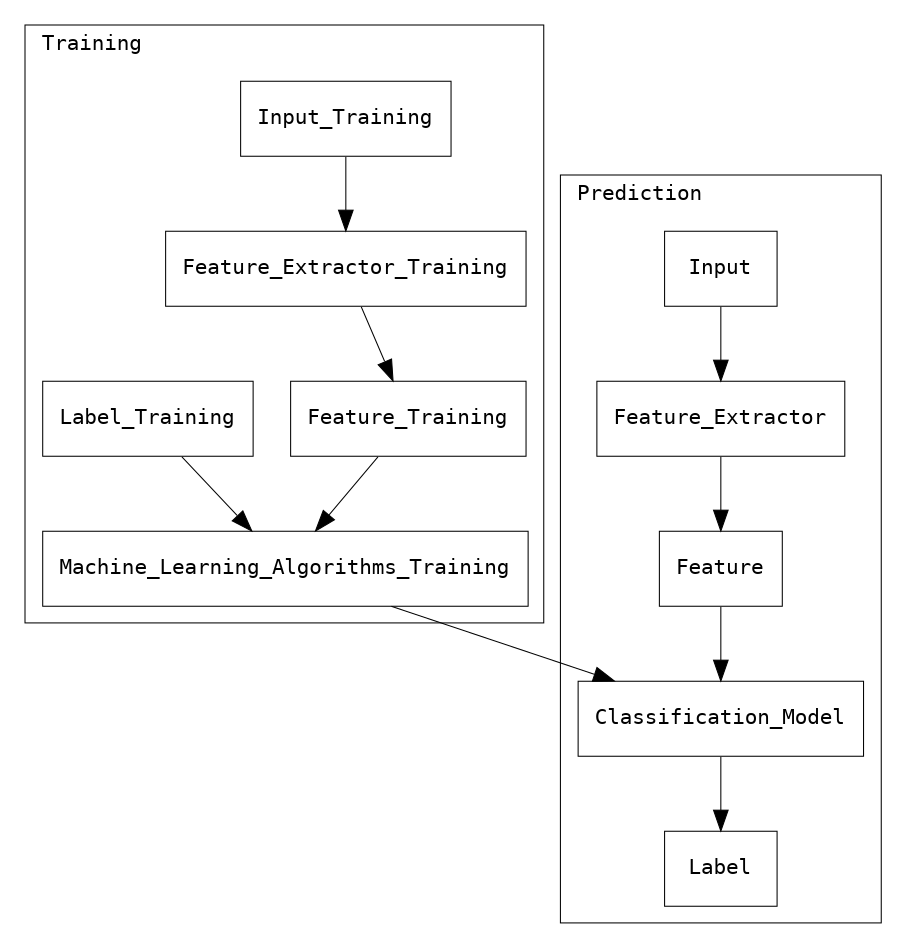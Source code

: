 digraph {
    graph [dpi=300, fontname="Inconsolata, Consolas", fontsize=10, penwidth=0.5, labeljust=left] 
    node [shape=box, fontname="Inconsolata, Consolas", fontsize=10, penwidth=0.5]
    edge [fontname="Inconsolata, Consolas", fontsize=10, penwidth=0.5]

    subgraph clusterTraining {
        label="Training"
        Input_Training, Feature_Extractor_Training, Feature_Training, Label_Training, Machine_Learning_Algorithms_Training
    }
    
    subgraph clusterPrediction {
        label="Prediction"
        Input, Feature_Extractor, Feature, Label, Classification_Model
    }
    
    {
        Label_Training -> Machine_Learning_Algorithms_Training
        Input_Training -> Feature_Extractor_Training
        Feature_Extractor_Training -> Feature_Training
        Feature_Training -> Machine_Learning_Algorithms_Training
        Machine_Learning_Algorithms_Training -> Classification_Model
    }
    {
        Input -> Feature_Extractor
        Feature_Extractor -> Feature
        Feature -> Classification_Model
        Classification_Model -> Label
    }
}
